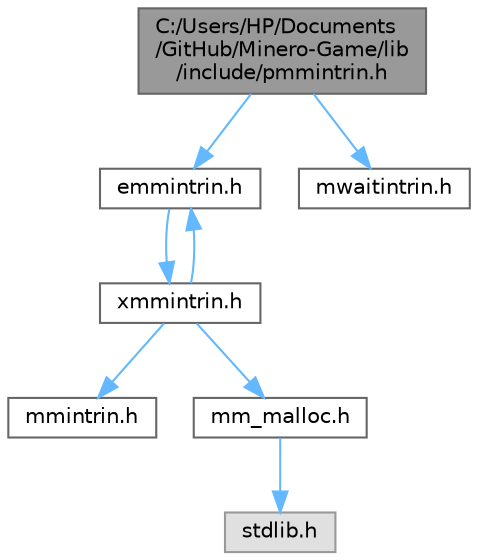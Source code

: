 digraph "C:/Users/HP/Documents/GitHub/Minero-Game/lib/include/pmmintrin.h"
{
 // LATEX_PDF_SIZE
  bgcolor="transparent";
  edge [fontname=Helvetica,fontsize=10,labelfontname=Helvetica,labelfontsize=10];
  node [fontname=Helvetica,fontsize=10,shape=box,height=0.2,width=0.4];
  Node1 [id="Node000001",label="C:/Users/HP/Documents\l/GitHub/Minero-Game/lib\l/include/pmmintrin.h",height=0.2,width=0.4,color="gray40", fillcolor="grey60", style="filled", fontcolor="black",tooltip=" "];
  Node1 -> Node2 [id="edge8_Node000001_Node000002",color="steelblue1",style="solid",tooltip=" "];
  Node2 [id="Node000002",label="emmintrin.h",height=0.2,width=0.4,color="grey40", fillcolor="white", style="filled",URL="$lib_2include_2emmintrin_8h.html",tooltip=" "];
  Node2 -> Node3 [id="edge9_Node000002_Node000003",color="steelblue1",style="solid",tooltip=" "];
  Node3 [id="Node000003",label="xmmintrin.h",height=0.2,width=0.4,color="grey40", fillcolor="white", style="filled",URL="$lib_2include_2xmmintrin_8h.html",tooltip=" "];
  Node3 -> Node4 [id="edge10_Node000003_Node000004",color="steelblue1",style="solid",tooltip=" "];
  Node4 [id="Node000004",label="mmintrin.h",height=0.2,width=0.4,color="grey40", fillcolor="white", style="filled",URL="$lib_2include_2mmintrin_8h.html",tooltip=" "];
  Node3 -> Node5 [id="edge11_Node000003_Node000005",color="steelblue1",style="solid",tooltip=" "];
  Node5 [id="Node000005",label="mm_malloc.h",height=0.2,width=0.4,color="grey40", fillcolor="white", style="filled",URL="$lib_2include_2mm__malloc_8h.html",tooltip=" "];
  Node5 -> Node6 [id="edge12_Node000005_Node000006",color="steelblue1",style="solid",tooltip=" "];
  Node6 [id="Node000006",label="stdlib.h",height=0.2,width=0.4,color="grey60", fillcolor="#E0E0E0", style="filled",tooltip=" "];
  Node3 -> Node2 [id="edge13_Node000003_Node000002",color="steelblue1",style="solid",tooltip=" "];
  Node1 -> Node7 [id="edge14_Node000001_Node000007",color="steelblue1",style="solid",tooltip=" "];
  Node7 [id="Node000007",label="mwaitintrin.h",height=0.2,width=0.4,color="grey40", fillcolor="white", style="filled",URL="$lib_2include_2mwaitintrin_8h.html",tooltip=" "];
}
